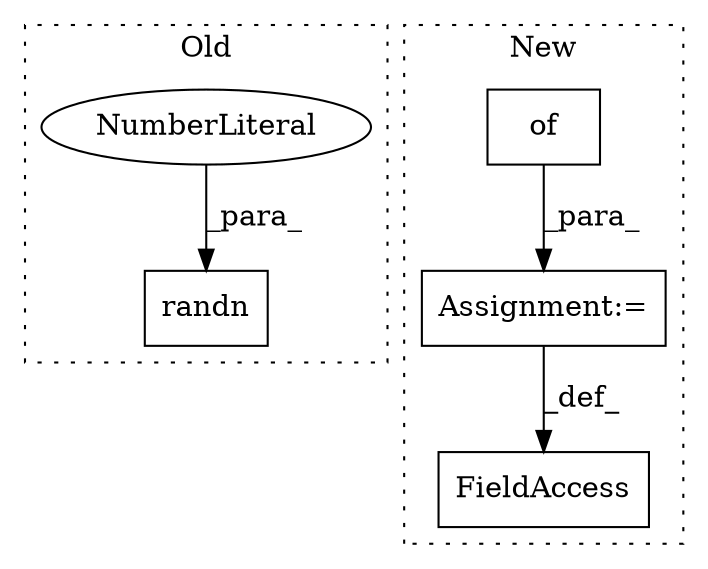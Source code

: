 digraph G {
subgraph cluster0 {
1 [label="randn" a="32" s="18571,18588" l="6,1" shape="box"];
3 [label="NumberLiteral" a="34" s="18577" l="1" shape="ellipse"];
label = "Old";
style="dotted";
}
subgraph cluster1 {
2 [label="of" a="32" s="195,722" l="3,1" shape="box"];
4 [label="FieldAccess" a="22" s="149" l="19" shape="box"];
5 [label="Assignment:=" a="7" s="168" l="1" shape="box"];
label = "New";
style="dotted";
}
2 -> 5 [label="_para_"];
3 -> 1 [label="_para_"];
5 -> 4 [label="_def_"];
}
